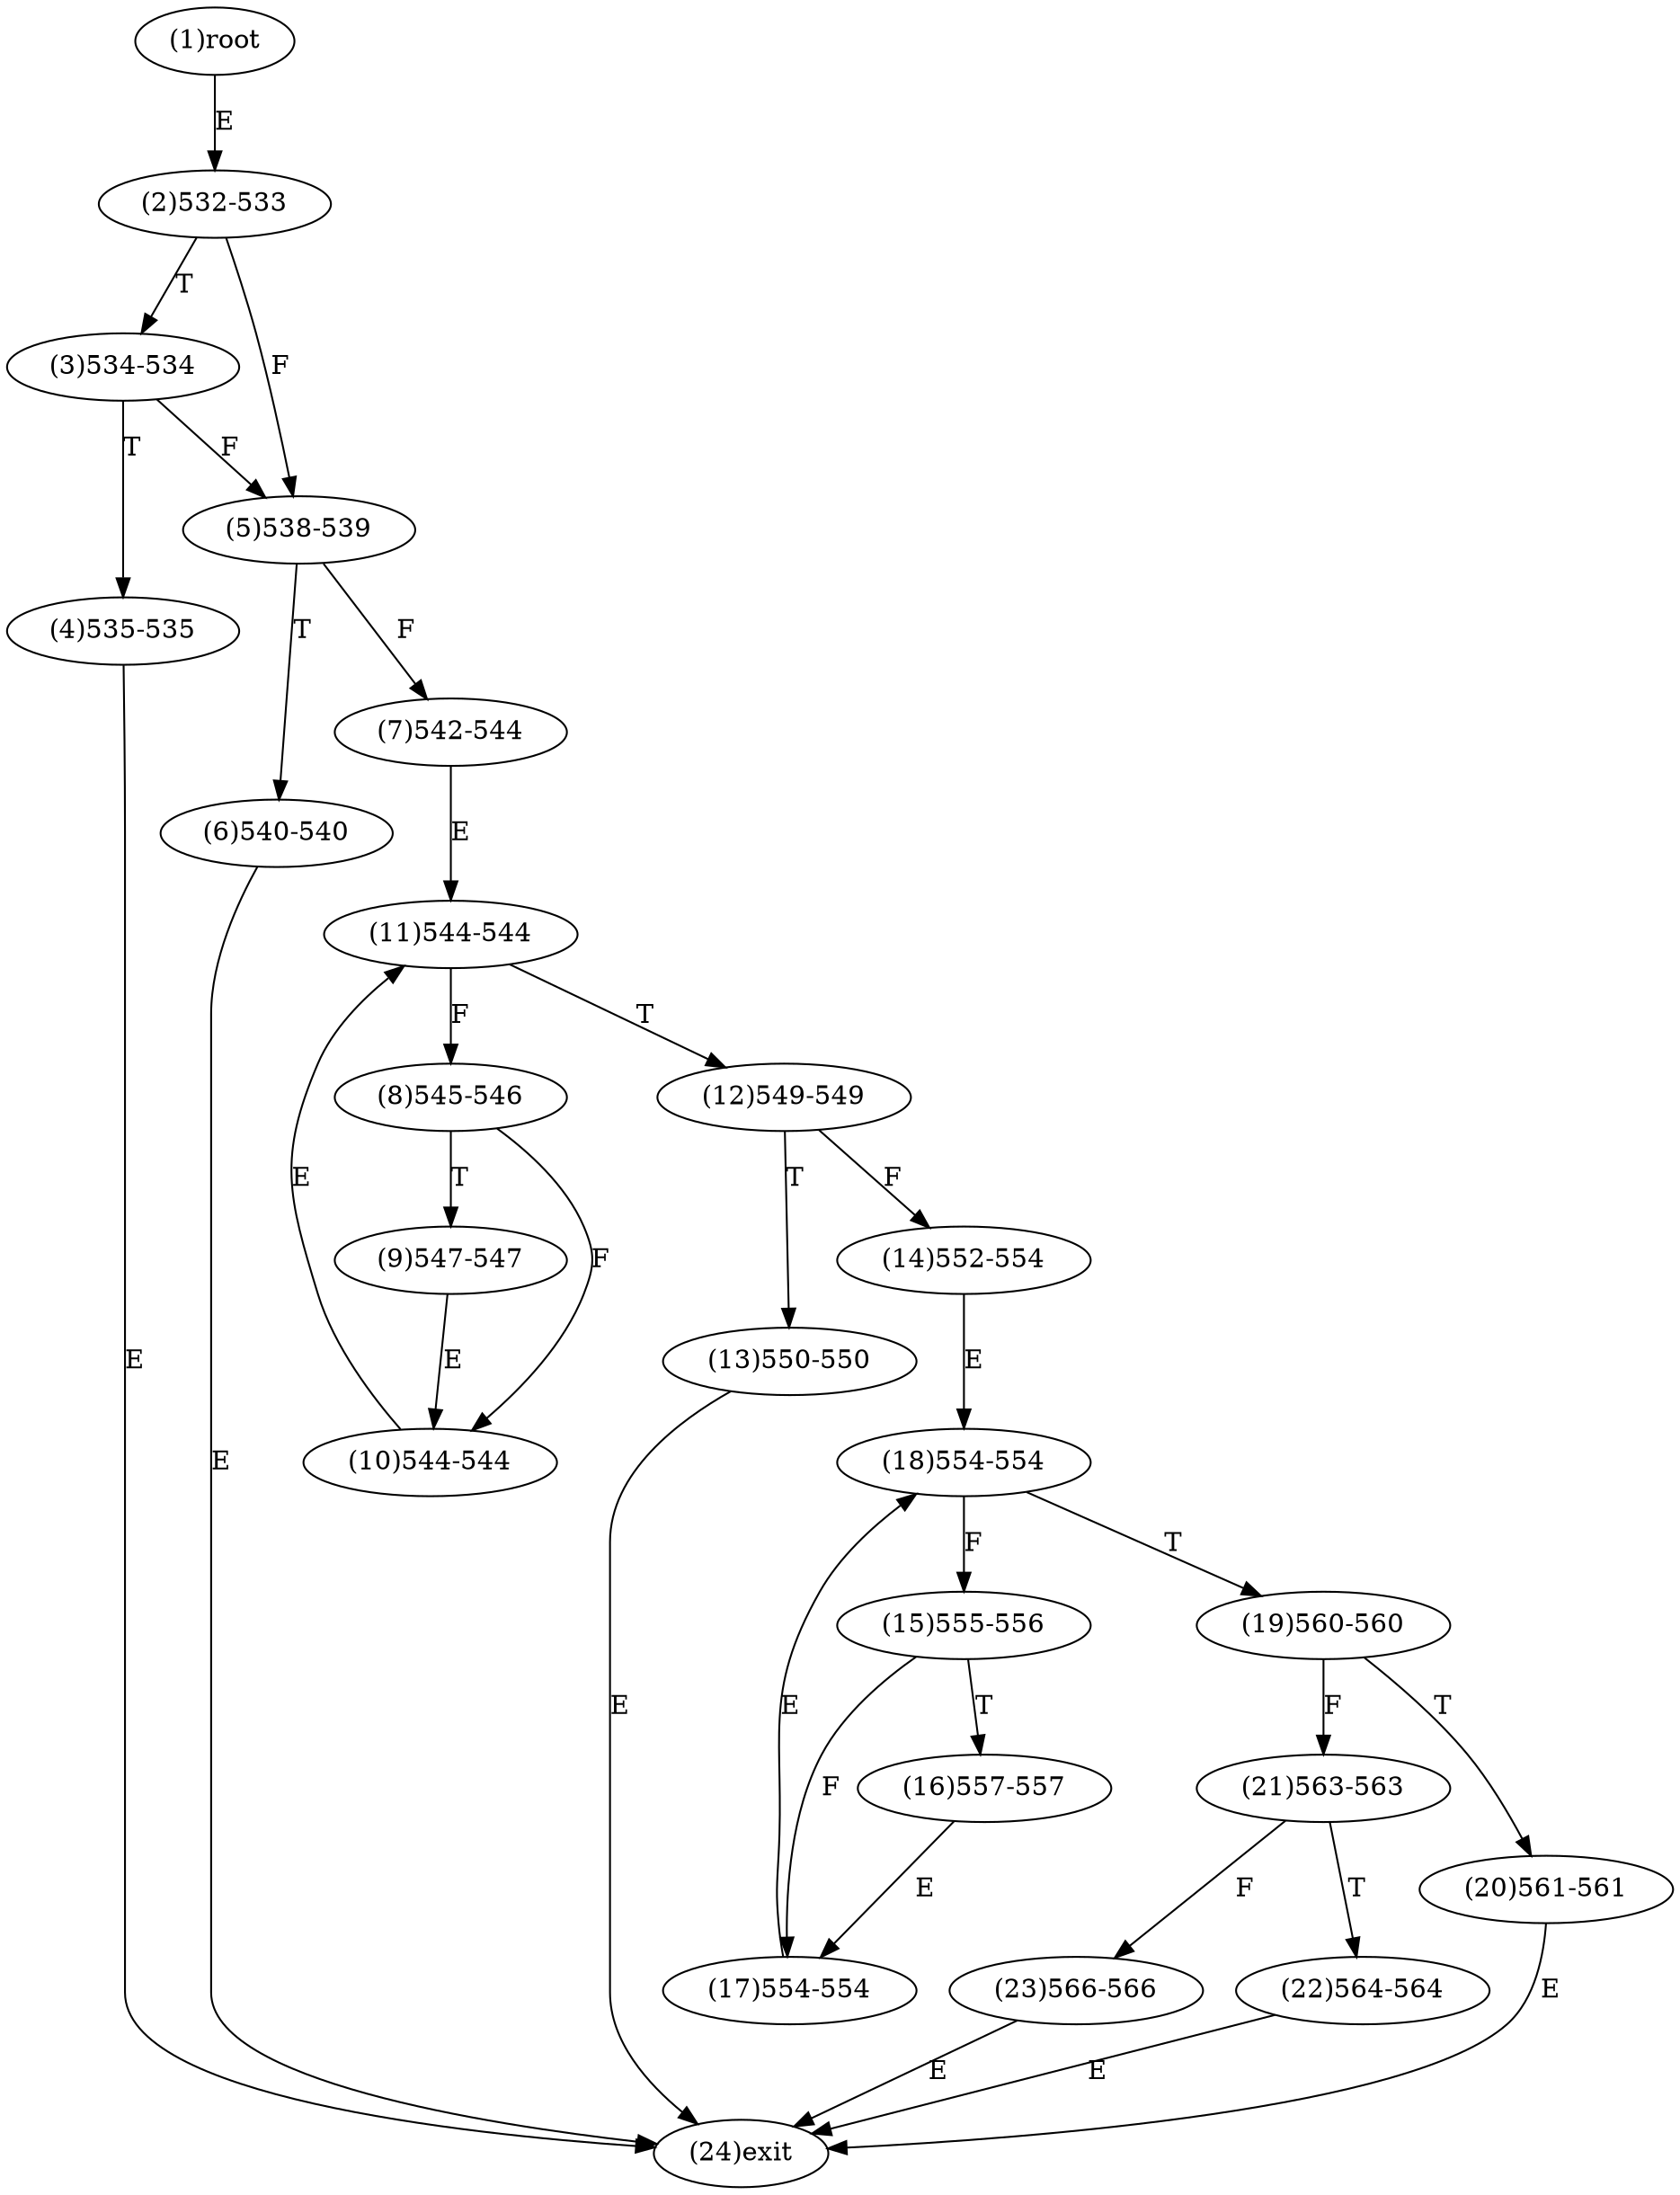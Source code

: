 digraph "" { 
1[ label="(1)root"];
2[ label="(2)532-533"];
3[ label="(3)534-534"];
4[ label="(4)535-535"];
5[ label="(5)538-539"];
6[ label="(6)540-540"];
7[ label="(7)542-544"];
8[ label="(8)545-546"];
9[ label="(9)547-547"];
10[ label="(10)544-544"];
11[ label="(11)544-544"];
12[ label="(12)549-549"];
13[ label="(13)550-550"];
14[ label="(14)552-554"];
15[ label="(15)555-556"];
17[ label="(17)554-554"];
16[ label="(16)557-557"];
19[ label="(19)560-560"];
18[ label="(18)554-554"];
21[ label="(21)563-563"];
20[ label="(20)561-561"];
23[ label="(23)566-566"];
22[ label="(22)564-564"];
24[ label="(24)exit"];
1->2[ label="E"];
2->5[ label="F"];
2->3[ label="T"];
3->5[ label="F"];
3->4[ label="T"];
4->24[ label="E"];
5->7[ label="F"];
5->6[ label="T"];
6->24[ label="E"];
7->11[ label="E"];
8->10[ label="F"];
8->9[ label="T"];
9->10[ label="E"];
10->11[ label="E"];
11->8[ label="F"];
11->12[ label="T"];
12->14[ label="F"];
12->13[ label="T"];
13->24[ label="E"];
14->18[ label="E"];
15->17[ label="F"];
15->16[ label="T"];
16->17[ label="E"];
17->18[ label="E"];
18->15[ label="F"];
18->19[ label="T"];
19->21[ label="F"];
19->20[ label="T"];
20->24[ label="E"];
21->23[ label="F"];
21->22[ label="T"];
22->24[ label="E"];
23->24[ label="E"];
}